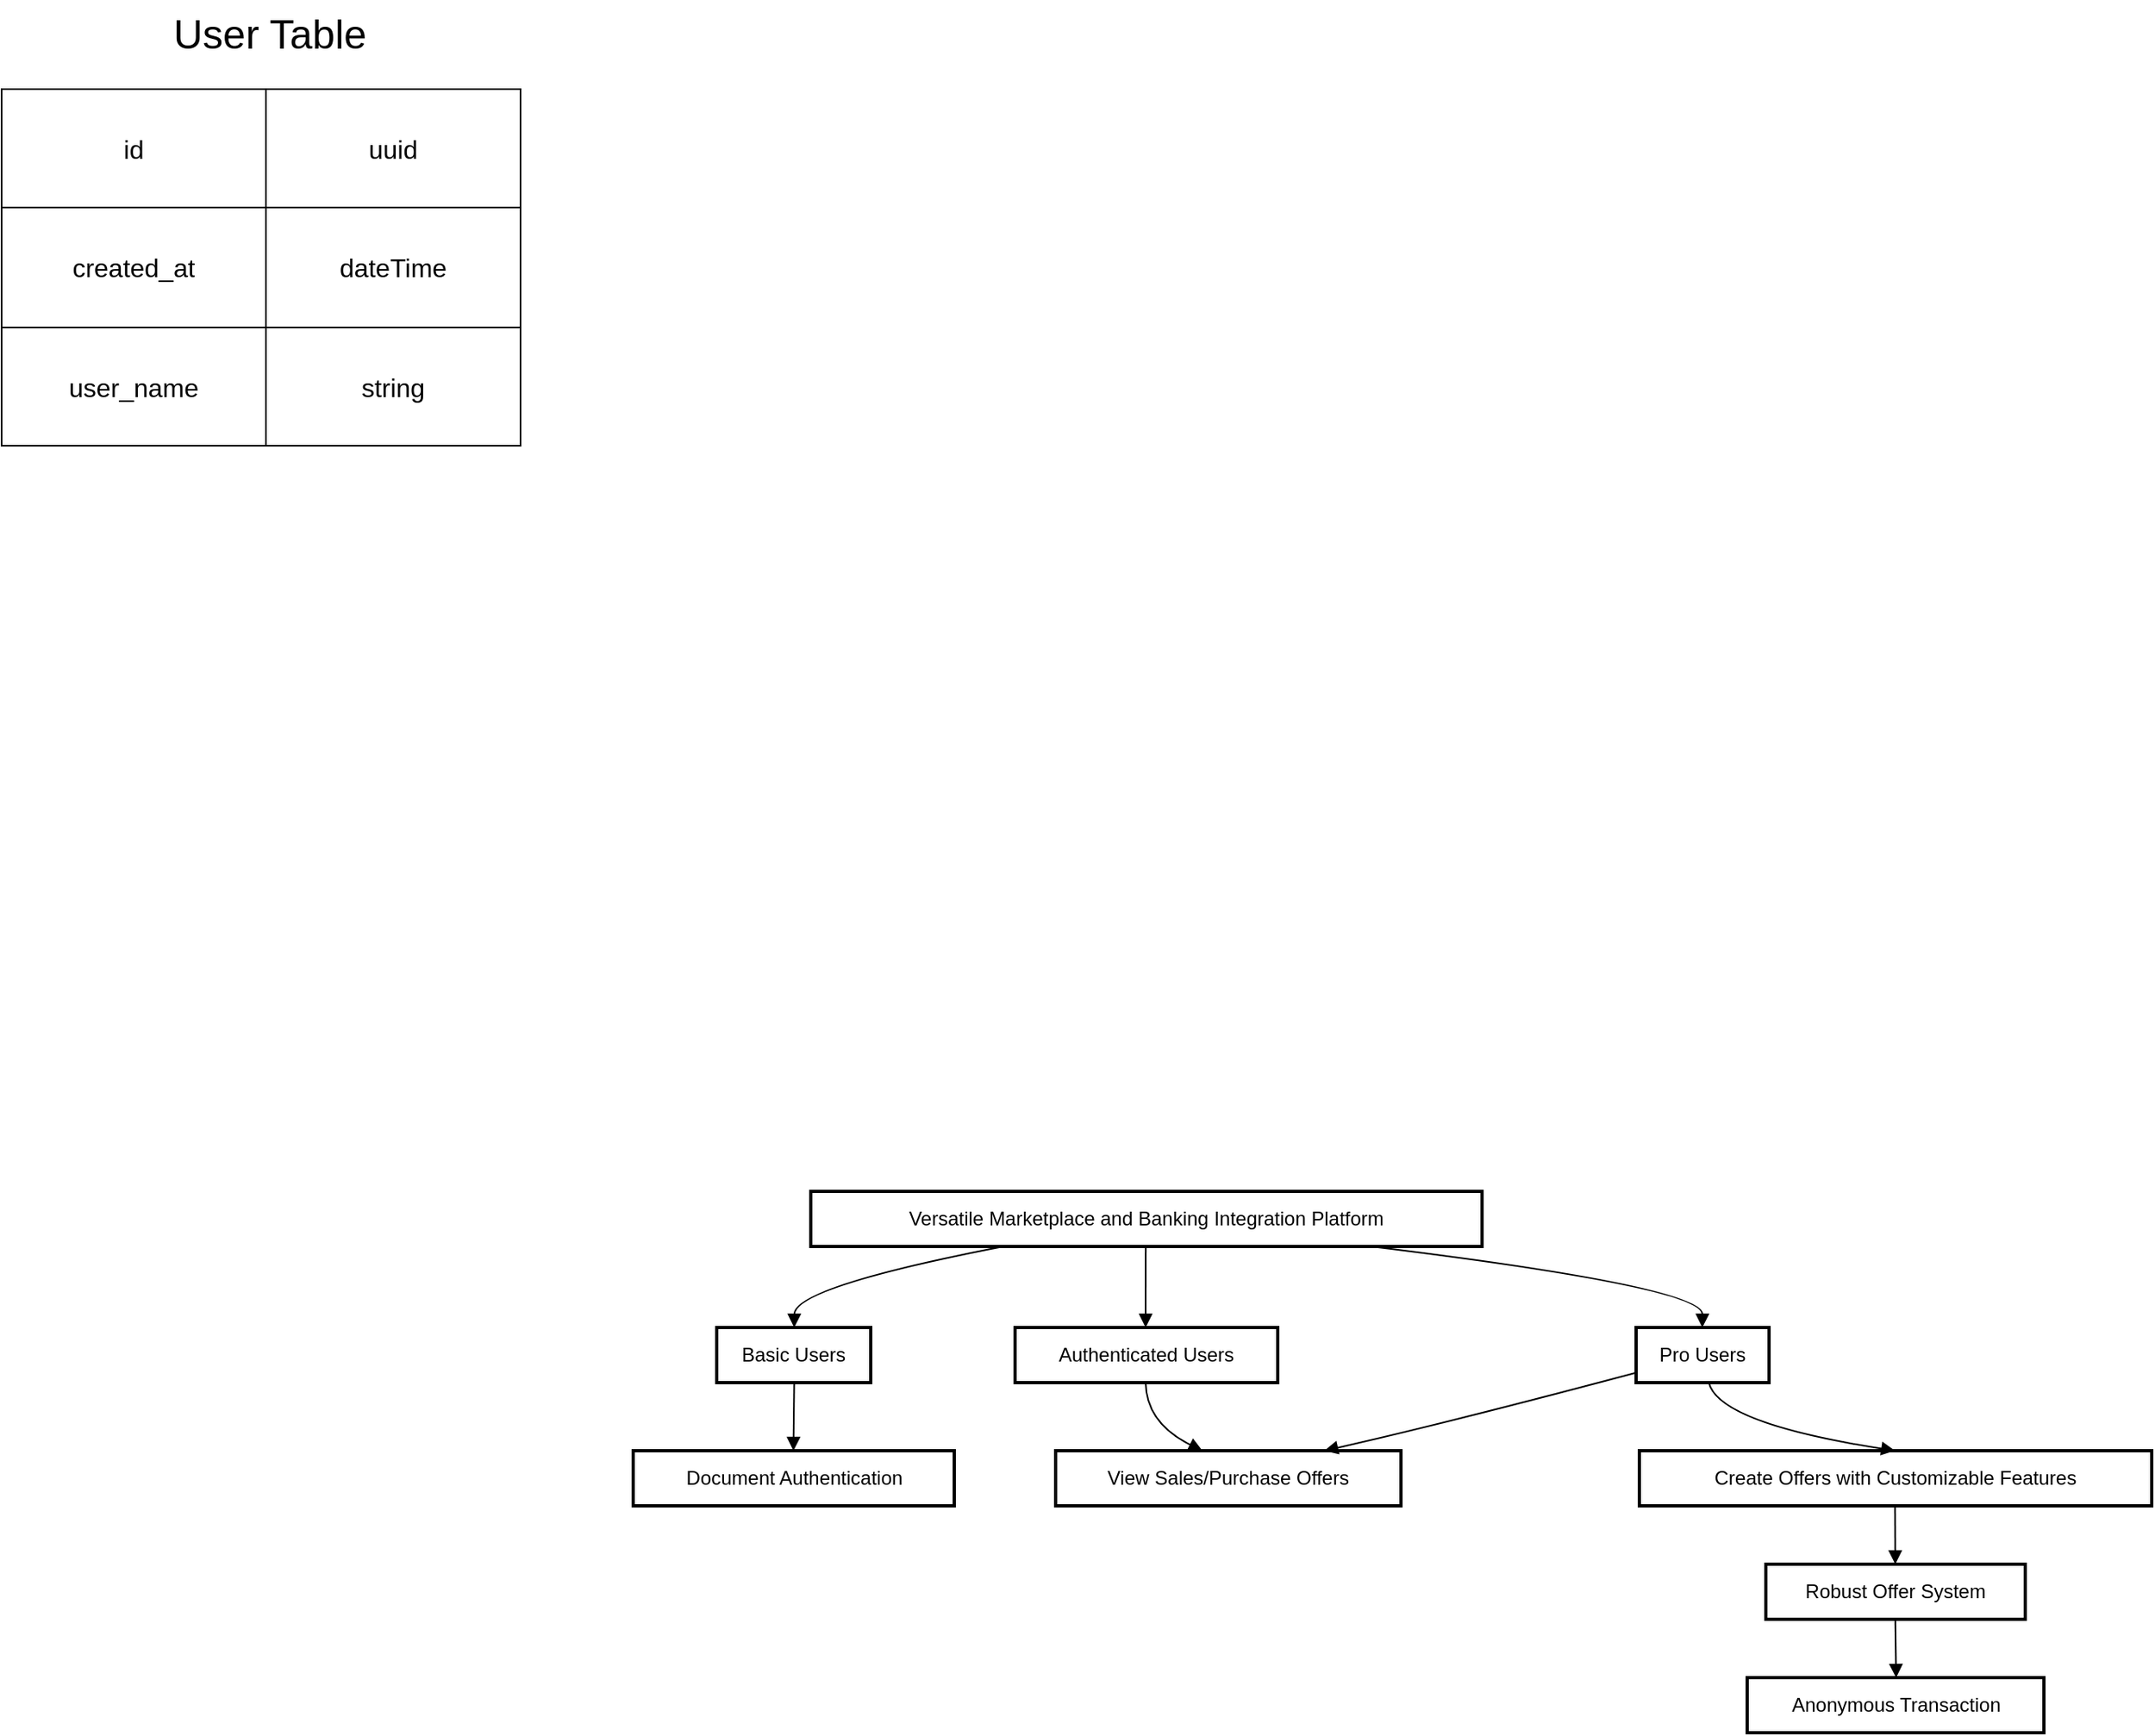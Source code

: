 <mxfile version="22.1.5" type="github">
  <diagram name="Page-1" id="orcS1jw62dHwtVAx-zZo">
    <mxGraphModel dx="2924" dy="2242" grid="1" gridSize="10" guides="1" tooltips="1" connect="1" arrows="1" fold="1" page="1" pageScale="1" pageWidth="850" pageHeight="1100" background="none" math="0" shadow="0">
      <root>
        <mxCell id="0" />
        <mxCell id="1" parent="0" />
        <mxCell id="2" value="Versatile Marketplace and Banking Integration Platform" style="whiteSpace=wrap;strokeWidth=2;" parent="1" vertex="1">
          <mxGeometry x="-281" y="-160" width="414" height="34" as="geometry" />
        </mxCell>
        <mxCell id="3" value="Basic Users" style="whiteSpace=wrap;strokeWidth=2;" parent="1" vertex="1">
          <mxGeometry x="-339" y="-76" width="95" height="34" as="geometry" />
        </mxCell>
        <mxCell id="4" value="Authenticated Users" style="whiteSpace=wrap;strokeWidth=2;" parent="1" vertex="1">
          <mxGeometry x="-155" y="-76" width="162" height="34" as="geometry" />
        </mxCell>
        <mxCell id="5" value="Pro Users" style="whiteSpace=wrap;strokeWidth=2;" parent="1" vertex="1">
          <mxGeometry x="228" y="-76" width="82" height="34" as="geometry" />
        </mxCell>
        <mxCell id="6" value="Document Authentication" style="whiteSpace=wrap;strokeWidth=2;" parent="1" vertex="1">
          <mxGeometry x="-390.5" width="198" height="34" as="geometry" />
        </mxCell>
        <mxCell id="7" value="View Sales/Purchase Offers" style="whiteSpace=wrap;strokeWidth=2;" parent="1" vertex="1">
          <mxGeometry x="-130" width="213" height="34" as="geometry" />
        </mxCell>
        <mxCell id="8" value="Create Offers with Customizable Features" style="whiteSpace=wrap;strokeWidth=2;" parent="1" vertex="1">
          <mxGeometry x="230" width="316" height="34" as="geometry" />
        </mxCell>
        <mxCell id="9" value="Robust Offer System" style="whiteSpace=wrap;strokeWidth=2;" parent="1" vertex="1">
          <mxGeometry x="308" y="70" width="160" height="34" as="geometry" />
        </mxCell>
        <mxCell id="10" value="Anonymous Transaction" style="whiteSpace=wrap;strokeWidth=2;" parent="1" vertex="1">
          <mxGeometry x="296.5" y="140" width="183" height="34" as="geometry" />
        </mxCell>
        <mxCell id="11" value="" style="curved=1;startArrow=none;endArrow=block;exitX=0.287;exitY=1;entryX=0.503;entryY=0;" parent="1" source="2" target="3" edge="1">
          <mxGeometry relative="1" as="geometry">
            <Array as="points">
              <mxPoint x="-291" y="-101" />
            </Array>
          </mxGeometry>
        </mxCell>
        <mxCell id="12" value="" style="curved=1;startArrow=none;endArrow=block;exitX=0.499;exitY=1;entryX=0.497;entryY=0;" parent="1" source="2" target="4" edge="1">
          <mxGeometry relative="1" as="geometry">
            <Array as="points" />
          </mxGeometry>
        </mxCell>
        <mxCell id="13" value="" style="curved=1;startArrow=none;endArrow=block;exitX=0.835;exitY=1;entryX=0.498;entryY=0;" parent="1" source="2" target="5" edge="1">
          <mxGeometry relative="1" as="geometry">
            <Array as="points">
              <mxPoint x="269" y="-101" />
            </Array>
          </mxGeometry>
        </mxCell>
        <mxCell id="14" value="" style="curved=1;startArrow=none;endArrow=block;exitX=0.503;exitY=1;entryX=0.499;entryY=0;" parent="1" source="3" target="6" edge="1">
          <mxGeometry relative="1" as="geometry">
            <Array as="points" />
          </mxGeometry>
        </mxCell>
        <mxCell id="15" value="" style="curved=1;startArrow=none;endArrow=block;exitX=0.497;exitY=1;entryX=0.425;entryY=0;" parent="1" source="4" target="7" edge="1">
          <mxGeometry relative="1" as="geometry">
            <Array as="points">
              <mxPoint x="-74" y="-17" />
            </Array>
          </mxGeometry>
        </mxCell>
        <mxCell id="16" value="" style="curved=1;startArrow=none;endArrow=block;exitX=0;exitY=0.82;entryX=0.778;entryY=0;" parent="1" source="5" target="7" edge="1">
          <mxGeometry relative="1" as="geometry">
            <Array as="points">
              <mxPoint x="111" y="-17" />
            </Array>
          </mxGeometry>
        </mxCell>
        <mxCell id="17" value="" style="curved=1;startArrow=none;endArrow=block;exitX=0.547;exitY=1;entryX=0.499;entryY=0;" parent="1" source="5" target="8" edge="1">
          <mxGeometry relative="1" as="geometry">
            <Array as="points">
              <mxPoint x="279" y="-17" />
            </Array>
          </mxGeometry>
        </mxCell>
        <mxCell id="18" value="" style="curved=1;startArrow=none;endArrow=block;exitX=0.499;exitY=1;entryX=0.499;entryY=0;" parent="1" source="8" target="9" edge="1">
          <mxGeometry relative="1" as="geometry">
            <Array as="points" />
          </mxGeometry>
        </mxCell>
        <mxCell id="19" value="" style="curved=1;startArrow=none;endArrow=block;exitX=0.499;exitY=1;entryX=0.502;entryY=0;" parent="1" source="9" target="10" edge="1">
          <mxGeometry relative="1" as="geometry">
            <Array as="points" />
          </mxGeometry>
        </mxCell>
        <mxCell id="Dgfw0RbPZtqa0AVSsyAx-32" value="" style="shape=table;startSize=0;container=1;collapsible=0;childLayout=tableLayout;fontSize=16;rowLines=1;gradientColor=none;swimlaneFillColor=none;" vertex="1" parent="1">
          <mxGeometry x="-780" y="-840" width="320" height="220" as="geometry" />
        </mxCell>
        <mxCell id="Dgfw0RbPZtqa0AVSsyAx-33" value="" style="shape=tableRow;horizontal=0;startSize=0;swimlaneHead=0;swimlaneBody=0;strokeColor=inherit;top=0;left=0;bottom=0;right=0;collapsible=0;dropTarget=0;fillColor=none;points=[[0,0.5],[1,0.5]];portConstraint=eastwest;fontSize=16;" vertex="1" parent="Dgfw0RbPZtqa0AVSsyAx-32">
          <mxGeometry width="320" height="73" as="geometry" />
        </mxCell>
        <mxCell id="Dgfw0RbPZtqa0AVSsyAx-45" value="id&lt;br&gt;" style="shape=partialRectangle;html=1;whiteSpace=wrap;connectable=0;strokeColor=inherit;overflow=hidden;fillColor=none;top=0;left=0;bottom=0;right=0;pointerEvents=1;fontSize=16;" vertex="1" parent="Dgfw0RbPZtqa0AVSsyAx-33">
          <mxGeometry width="163" height="73" as="geometry">
            <mxRectangle width="163" height="73" as="alternateBounds" />
          </mxGeometry>
        </mxCell>
        <mxCell id="Dgfw0RbPZtqa0AVSsyAx-34" value="uuid&lt;br&gt;" style="shape=partialRectangle;html=1;whiteSpace=wrap;connectable=0;strokeColor=inherit;overflow=hidden;fillColor=none;top=0;left=0;bottom=0;right=0;pointerEvents=1;fontSize=16;" vertex="1" parent="Dgfw0RbPZtqa0AVSsyAx-33">
          <mxGeometry x="163" width="157" height="73" as="geometry">
            <mxRectangle width="157" height="73" as="alternateBounds" />
          </mxGeometry>
        </mxCell>
        <mxCell id="Dgfw0RbPZtqa0AVSsyAx-37" value="" style="shape=tableRow;horizontal=0;startSize=0;swimlaneHead=0;swimlaneBody=0;strokeColor=inherit;top=0;left=0;bottom=0;right=0;collapsible=0;dropTarget=0;fillColor=none;points=[[0,0.5],[1,0.5]];portConstraint=eastwest;fontSize=16;" vertex="1" parent="Dgfw0RbPZtqa0AVSsyAx-32">
          <mxGeometry y="73" width="320" height="74" as="geometry" />
        </mxCell>
        <mxCell id="Dgfw0RbPZtqa0AVSsyAx-46" value="created_at&lt;br&gt;" style="shape=partialRectangle;html=1;whiteSpace=wrap;connectable=0;strokeColor=inherit;overflow=hidden;fillColor=none;top=0;left=0;bottom=0;right=0;pointerEvents=1;fontSize=16;" vertex="1" parent="Dgfw0RbPZtqa0AVSsyAx-37">
          <mxGeometry width="163" height="74" as="geometry">
            <mxRectangle width="163" height="74" as="alternateBounds" />
          </mxGeometry>
        </mxCell>
        <mxCell id="Dgfw0RbPZtqa0AVSsyAx-38" value="dateTime&lt;br&gt;" style="shape=partialRectangle;html=1;whiteSpace=wrap;connectable=0;strokeColor=inherit;overflow=hidden;fillColor=none;top=0;left=0;bottom=0;right=0;pointerEvents=1;fontSize=16;" vertex="1" parent="Dgfw0RbPZtqa0AVSsyAx-37">
          <mxGeometry x="163" width="157" height="74" as="geometry">
            <mxRectangle width="157" height="74" as="alternateBounds" />
          </mxGeometry>
        </mxCell>
        <mxCell id="Dgfw0RbPZtqa0AVSsyAx-41" value="" style="shape=tableRow;horizontal=0;startSize=0;swimlaneHead=0;swimlaneBody=0;strokeColor=inherit;top=0;left=0;bottom=0;right=0;collapsible=0;dropTarget=0;fillColor=none;points=[[0,0.5],[1,0.5]];portConstraint=eastwest;fontSize=16;" vertex="1" parent="Dgfw0RbPZtqa0AVSsyAx-32">
          <mxGeometry y="147" width="320" height="73" as="geometry" />
        </mxCell>
        <mxCell id="Dgfw0RbPZtqa0AVSsyAx-47" value="user_name&lt;br&gt;" style="shape=partialRectangle;html=1;whiteSpace=wrap;connectable=0;strokeColor=inherit;overflow=hidden;fillColor=none;top=0;left=0;bottom=0;right=0;pointerEvents=1;fontSize=16;" vertex="1" parent="Dgfw0RbPZtqa0AVSsyAx-41">
          <mxGeometry width="163" height="73" as="geometry">
            <mxRectangle width="163" height="73" as="alternateBounds" />
          </mxGeometry>
        </mxCell>
        <mxCell id="Dgfw0RbPZtqa0AVSsyAx-42" value="string&lt;br&gt;" style="shape=partialRectangle;html=1;whiteSpace=wrap;connectable=0;strokeColor=inherit;overflow=hidden;fillColor=none;top=0;left=0;bottom=0;right=0;pointerEvents=1;fontSize=16;" vertex="1" parent="Dgfw0RbPZtqa0AVSsyAx-41">
          <mxGeometry x="163" width="157" height="73" as="geometry">
            <mxRectangle width="157" height="73" as="alternateBounds" />
          </mxGeometry>
        </mxCell>
        <mxCell id="Dgfw0RbPZtqa0AVSsyAx-51" value="User Table&lt;br&gt;" style="text;html=1;align=center;verticalAlign=middle;resizable=0;points=[];autosize=1;strokeColor=none;fillColor=none;flipH=0;flipV=1;fontSize=25;" vertex="1" parent="1">
          <mxGeometry x="-685" y="-895" width="140" height="40" as="geometry" />
        </mxCell>
      </root>
    </mxGraphModel>
  </diagram>
</mxfile>
